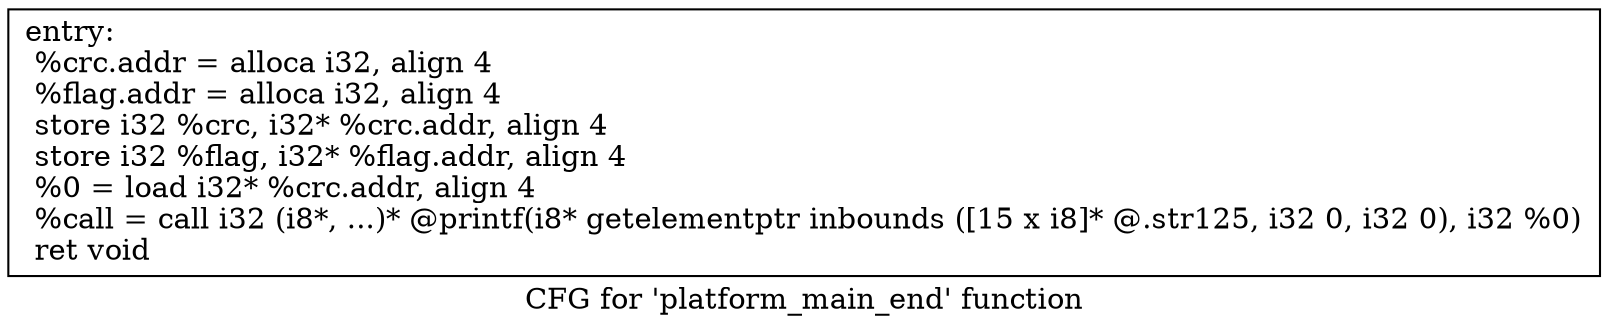 digraph "CFG for 'platform_main_end' function" {
	label="CFG for 'platform_main_end' function";

	Node0x307e540 [shape=record,label="{entry:\l  %crc.addr = alloca i32, align 4\l  %flag.addr = alloca i32, align 4\l  store i32 %crc, i32* %crc.addr, align 4\l  store i32 %flag, i32* %flag.addr, align 4\l  %0 = load i32* %crc.addr, align 4\l  %call = call i32 (i8*, ...)* @printf(i8* getelementptr inbounds ([15 x i8]* @.str125, i32 0, i32 0), i32 %0)\l  ret void\l}"];
}
